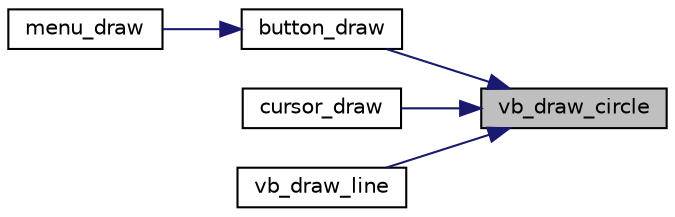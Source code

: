 digraph "vb_draw_circle"
{
 // LATEX_PDF_SIZE
  edge [fontname="Helvetica",fontsize="10",labelfontname="Helvetica",labelfontsize="10"];
  node [fontname="Helvetica",fontsize="10",shape=record];
  rankdir="RL";
  Node1 [label="vb_draw_circle",height=0.2,width=0.4,color="black", fillcolor="grey75", style="filled", fontcolor="black",tooltip="Draws a circle in the given buffer in the given coordinates with the given radius with the given colo..."];
  Node1 -> Node2 [dir="back",color="midnightblue",fontsize="10",style="solid",fontname="Helvetica"];
  Node2 [label="button_draw",height=0.2,width=0.4,color="black", fillcolor="white", style="filled",URL="$group__button.html#ga5b499ecd345cc4ab20cb3194a01fc937",tooltip="Draws a given button to the given buffer."];
  Node2 -> Node3 [dir="back",color="midnightblue",fontsize="10",style="solid",fontname="Helvetica"];
  Node3 [label="menu_draw",height=0.2,width=0.4,color="black", fillcolor="white", style="filled",URL="$group__menu.html#ga35731eaa9442f8db276220d9fc77dcf6",tooltip="Draws the menu according to its state to the back buffer."];
  Node1 -> Node4 [dir="back",color="midnightblue",fontsize="10",style="solid",fontname="Helvetica"];
  Node4 [label="cursor_draw",height=0.2,width=0.4,color="black", fillcolor="white", style="filled",URL="$group__cursor.html#ga1f0539239b1f5a7f3de05af786aeaab2",tooltip="Draws the cursor to the back buffer in its current position according to its current state."];
  Node1 -> Node5 [dir="back",color="midnightblue",fontsize="10",style="solid",fontname="Helvetica"];
  Node5 [label="vb_draw_line",height=0.2,width=0.4,color="black", fillcolor="white", style="filled",URL="$group__graphics.html#ga656f35ff9a04a0e66245aed5babc1209",tooltip="Draws a line in the given buffer from the given coordinates to other given coordinates with the given..."];
}
